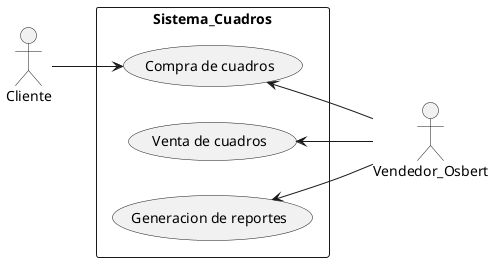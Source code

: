/' ACTIVIDAD 1 - Diagramas de casos de uso
Nombre: Daniela Flores Javier
Matrícula: A01023226'/

@startuml
left to right direction
skinparam packageStyle rectangle
actor Cliente
actor Vendedor_Osbert

  rectangle Sistema_Cuadros {
    Cliente --> (Compra de cuadros)
    (Compra de cuadros) <-- Vendedor_Osbert
    (Venta de cuadros) <-- Vendedor_Osbert
    (Generacion de reportes) <-- Vendedor_Osbert
  }

@enduml
